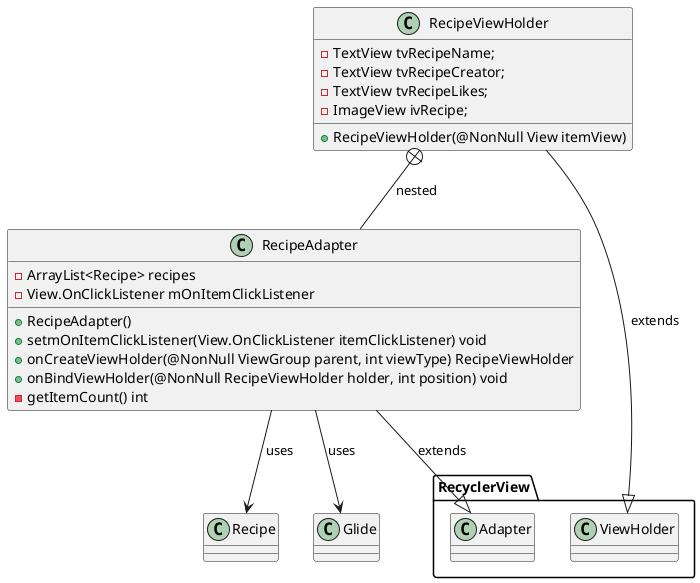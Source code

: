 @startuml

class RecipeAdapter {
    -ArrayList<Recipe> recipes
    -View.OnClickListener mOnItemClickListener

    +RecipeAdapter()
    +setmOnItemClickListener(View.OnClickListener itemClickListener) void
    +onCreateViewHolder(@NonNull ViewGroup parent, int viewType) RecipeViewHolder
    +onBindViewHolder(@NonNull RecipeViewHolder holder, int position) void
    -getItemCount() int
}

class RecipeViewHolder {
    -TextView tvRecipeName;
    -TextView tvRecipeCreator;
    -TextView tvRecipeLikes;
    -ImageView ivRecipe;

    +RecipeViewHolder(@NonNull View itemView)
}


RecipeViewHolder --|> RecyclerView.ViewHolder : extends
RecipeAdapter --|> RecyclerView.Adapter : extends
RecipeViewHolder +-- RecipeAdapter : nested
RecipeAdapter --> Recipe : uses
RecipeAdapter --> Glide : uses

@enduml
